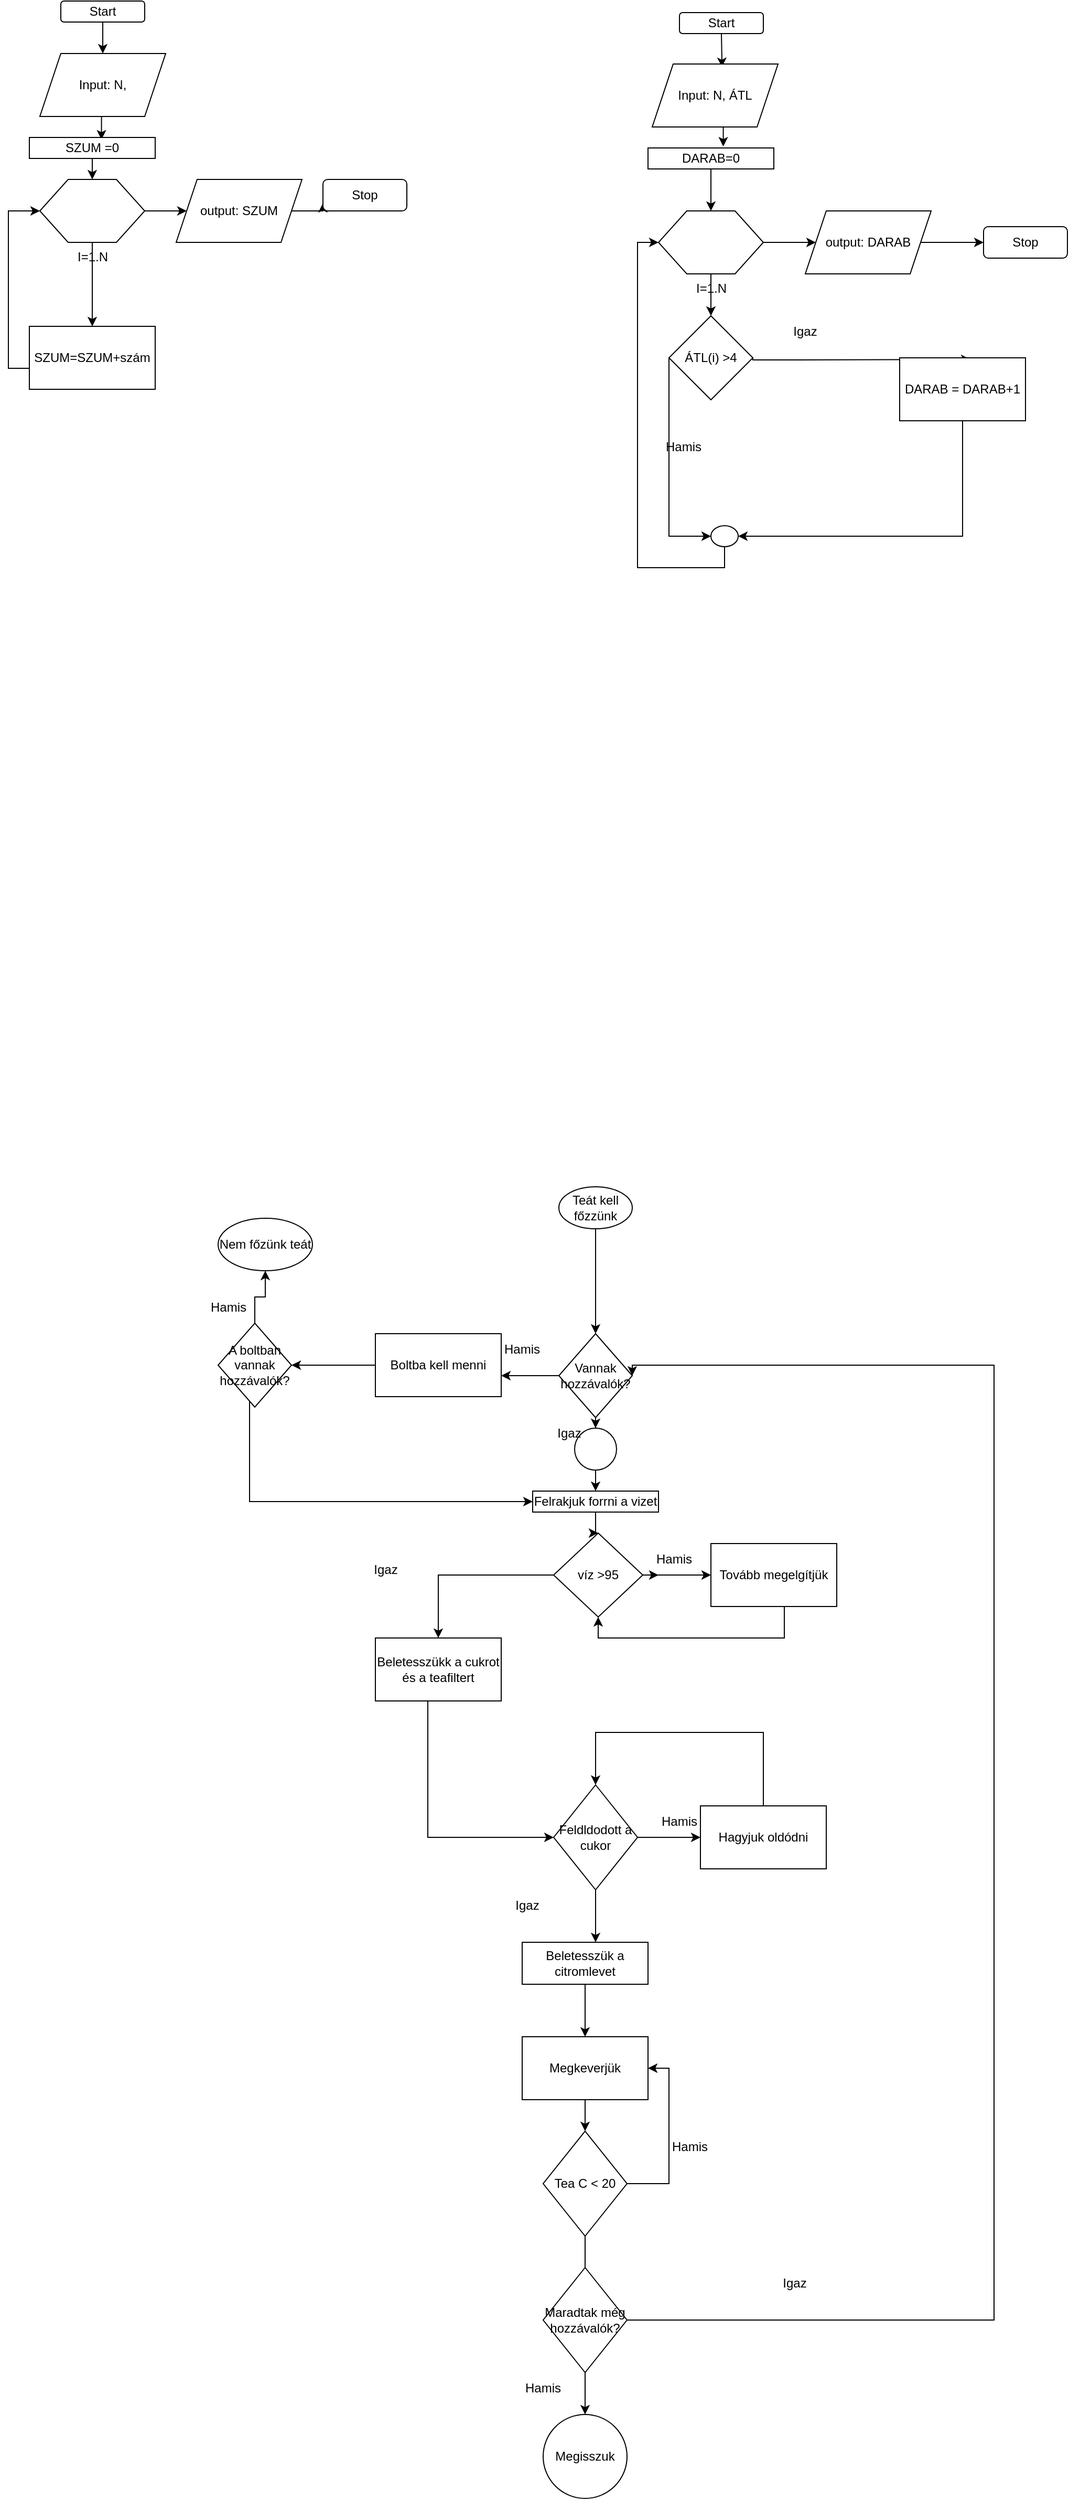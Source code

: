 <mxfile version="21.0.2" type="device"><diagram id="C5RBs43oDa-KdzZeNtuy" name="Page-1"><mxGraphModel dx="1707" dy="2790" grid="1" gridSize="10" guides="1" tooltips="1" connect="1" arrows="1" fold="1" page="1" pageScale="1" pageWidth="827" pageHeight="1169" math="0" shadow="0"><root><mxCell id="WIyWlLk6GJQsqaUBKTNV-0"/><mxCell id="WIyWlLk6GJQsqaUBKTNV-1" parent="WIyWlLk6GJQsqaUBKTNV-0"/><mxCell id="rOO5CHXvvySD034edrxH-0" style="edgeStyle=orthogonalEdgeStyle;rounded=0;orthogonalLoop=1;jettySize=auto;html=1;entryX=0.5;entryY=0;entryDx=0;entryDy=0;" edge="1" parent="WIyWlLk6GJQsqaUBKTNV-1" source="9MUrshW4TVec4umQDPgR-8" target="9MUrshW4TVec4umQDPgR-9"><mxGeometry relative="1" as="geometry"/></mxCell><mxCell id="9MUrshW4TVec4umQDPgR-8" value="Teát kell főzzünk" style="ellipse;whiteSpace=wrap;html=1;" parent="WIyWlLk6GJQsqaUBKTNV-1" vertex="1"><mxGeometry x="235" y="-50" width="70" height="40" as="geometry"/></mxCell><mxCell id="9MUrshW4TVec4umQDPgR-19" value="" style="edgeStyle=orthogonalEdgeStyle;rounded=0;orthogonalLoop=1;jettySize=auto;html=1;" parent="WIyWlLk6GJQsqaUBKTNV-1" source="9MUrshW4TVec4umQDPgR-9" target="9MUrshW4TVec4umQDPgR-18" edge="1"><mxGeometry relative="1" as="geometry"/></mxCell><mxCell id="rOO5CHXvvySD034edrxH-21" value="" style="edgeStyle=orthogonalEdgeStyle;rounded=0;orthogonalLoop=1;jettySize=auto;html=1;" edge="1" parent="WIyWlLk6GJQsqaUBKTNV-1" source="9MUrshW4TVec4umQDPgR-9"><mxGeometry relative="1" as="geometry"><mxPoint x="180" y="130" as="targetPoint"/></mxGeometry></mxCell><mxCell id="9MUrshW4TVec4umQDPgR-9" value="Vannak hozzávalók?" style="rhombus;whiteSpace=wrap;html=1;" parent="WIyWlLk6GJQsqaUBKTNV-1" vertex="1"><mxGeometry x="235" y="90" width="70" height="80" as="geometry"/></mxCell><mxCell id="9MUrshW4TVec4umQDPgR-77" style="edgeStyle=orthogonalEdgeStyle;rounded=0;orthogonalLoop=1;jettySize=auto;html=1;exitX=1;exitY=1;exitDx=0;exitDy=0;entryX=0.5;entryY=0;entryDx=0;entryDy=0;" parent="WIyWlLk6GJQsqaUBKTNV-1" source="9MUrshW4TVec4umQDPgR-18" target="9MUrshW4TVec4umQDPgR-72" edge="1"><mxGeometry relative="1" as="geometry"/></mxCell><mxCell id="9MUrshW4TVec4umQDPgR-18" value="" style="ellipse;whiteSpace=wrap;html=1;" parent="WIyWlLk6GJQsqaUBKTNV-1" vertex="1"><mxGeometry x="250" y="180" width="40" height="40" as="geometry"/></mxCell><mxCell id="9MUrshW4TVec4umQDPgR-29" value="" style="edgeStyle=orthogonalEdgeStyle;rounded=0;orthogonalLoop=1;jettySize=auto;html=1;" parent="WIyWlLk6GJQsqaUBKTNV-1" source="9MUrshW4TVec4umQDPgR-22" target="9MUrshW4TVec4umQDPgR-28" edge="1"><mxGeometry relative="1" as="geometry"/></mxCell><mxCell id="9MUrshW4TVec4umQDPgR-38" style="edgeStyle=orthogonalEdgeStyle;rounded=0;orthogonalLoop=1;jettySize=auto;html=1;exitX=1;exitY=0.5;exitDx=0;exitDy=0;" parent="WIyWlLk6GJQsqaUBKTNV-1" source="9MUrshW4TVec4umQDPgR-22" edge="1"><mxGeometry relative="1" as="geometry"><mxPoint x="330" y="320" as="targetPoint"/></mxGeometry></mxCell><mxCell id="rOO5CHXvvySD034edrxH-3" style="edgeStyle=orthogonalEdgeStyle;rounded=0;orthogonalLoop=1;jettySize=auto;html=1;entryX=0.5;entryY=0;entryDx=0;entryDy=0;" edge="1" parent="WIyWlLk6GJQsqaUBKTNV-1" source="9MUrshW4TVec4umQDPgR-22" target="9MUrshW4TVec4umQDPgR-33"><mxGeometry relative="1" as="geometry"><mxPoint x="120" y="320" as="targetPoint"/></mxGeometry></mxCell><mxCell id="9MUrshW4TVec4umQDPgR-22" value="víz &amp;gt;95" style="rhombus;whiteSpace=wrap;html=1;" parent="WIyWlLk6GJQsqaUBKTNV-1" vertex="1"><mxGeometry x="230" y="280" width="85" height="80" as="geometry"/></mxCell><mxCell id="9MUrshW4TVec4umQDPgR-24" value="Igaz" style="text;html=1;strokeColor=none;fillColor=none;align=center;verticalAlign=middle;whiteSpace=wrap;rounded=0;" parent="WIyWlLk6GJQsqaUBKTNV-1" vertex="1"><mxGeometry x="215" y="170" width="60" height="30" as="geometry"/></mxCell><mxCell id="9MUrshW4TVec4umQDPgR-27" value="Hamis" style="text;html=1;strokeColor=none;fillColor=none;align=center;verticalAlign=middle;whiteSpace=wrap;rounded=0;" parent="WIyWlLk6GJQsqaUBKTNV-1" vertex="1"><mxGeometry x="330" y="850" width="60" height="30" as="geometry"/></mxCell><mxCell id="rOO5CHXvvySD034edrxH-4" style="edgeStyle=orthogonalEdgeStyle;rounded=0;orthogonalLoop=1;jettySize=auto;html=1;entryX=0.5;entryY=1;entryDx=0;entryDy=0;" edge="1" parent="WIyWlLk6GJQsqaUBKTNV-1" source="9MUrshW4TVec4umQDPgR-28" target="9MUrshW4TVec4umQDPgR-22"><mxGeometry relative="1" as="geometry"><mxPoint x="440" y="390" as="targetPoint"/><Array as="points"><mxPoint x="450" y="380"/><mxPoint x="273" y="380"/></Array></mxGeometry></mxCell><mxCell id="9MUrshW4TVec4umQDPgR-28" value="Tovább megelgítjük" style="whiteSpace=wrap;html=1;" parent="WIyWlLk6GJQsqaUBKTNV-1" vertex="1"><mxGeometry x="380" y="290" width="120" height="60" as="geometry"/></mxCell><mxCell id="9MUrshW4TVec4umQDPgR-43" value="" style="edgeStyle=orthogonalEdgeStyle;rounded=0;orthogonalLoop=1;jettySize=auto;html=1;" parent="WIyWlLk6GJQsqaUBKTNV-1" source="9MUrshW4TVec4umQDPgR-33" target="9MUrshW4TVec4umQDPgR-42" edge="1"><mxGeometry relative="1" as="geometry"><Array as="points"><mxPoint x="110" y="570"/></Array></mxGeometry></mxCell><mxCell id="9MUrshW4TVec4umQDPgR-33" value="Beletesszükk a cukrot és a teafiltert" style="whiteSpace=wrap;html=1;" parent="WIyWlLk6GJQsqaUBKTNV-1" vertex="1"><mxGeometry x="60" y="380" width="120" height="60" as="geometry"/></mxCell><mxCell id="9MUrshW4TVec4umQDPgR-36" value="Hamis" style="text;html=1;strokeColor=none;fillColor=none;align=center;verticalAlign=middle;whiteSpace=wrap;rounded=0;" parent="WIyWlLk6GJQsqaUBKTNV-1" vertex="1"><mxGeometry x="315" y="290" width="60" height="30" as="geometry"/></mxCell><mxCell id="9MUrshW4TVec4umQDPgR-45" value="" style="edgeStyle=orthogonalEdgeStyle;rounded=0;orthogonalLoop=1;jettySize=auto;html=1;" parent="WIyWlLk6GJQsqaUBKTNV-1" source="9MUrshW4TVec4umQDPgR-42" target="9MUrshW4TVec4umQDPgR-44" edge="1"><mxGeometry relative="1" as="geometry"/></mxCell><mxCell id="9MUrshW4TVec4umQDPgR-47" value="" style="edgeStyle=orthogonalEdgeStyle;rounded=0;orthogonalLoop=1;jettySize=auto;html=1;entryX=0.5;entryY=0;entryDx=0;entryDy=0;" parent="WIyWlLk6GJQsqaUBKTNV-1" source="9MUrshW4TVec4umQDPgR-42" edge="1"><mxGeometry relative="1" as="geometry"><mxPoint x="270" y="670" as="targetPoint"/></mxGeometry></mxCell><mxCell id="9MUrshW4TVec4umQDPgR-42" value="Feldldodott a cukor" style="rhombus;whiteSpace=wrap;html=1;" parent="WIyWlLk6GJQsqaUBKTNV-1" vertex="1"><mxGeometry x="230" y="520" width="80" height="100" as="geometry"/></mxCell><mxCell id="9MUrshW4TVec4umQDPgR-78" style="edgeStyle=orthogonalEdgeStyle;rounded=0;orthogonalLoop=1;jettySize=auto;html=1;exitX=0.5;exitY=0;exitDx=0;exitDy=0;entryX=0.5;entryY=0;entryDx=0;entryDy=0;" parent="WIyWlLk6GJQsqaUBKTNV-1" source="9MUrshW4TVec4umQDPgR-44" target="9MUrshW4TVec4umQDPgR-42" edge="1"><mxGeometry relative="1" as="geometry"><Array as="points"><mxPoint x="430" y="470"/><mxPoint x="270" y="470"/></Array></mxGeometry></mxCell><mxCell id="9MUrshW4TVec4umQDPgR-44" value="Hagyjuk oldódni" style="whiteSpace=wrap;html=1;" parent="WIyWlLk6GJQsqaUBKTNV-1" vertex="1"><mxGeometry x="370" y="540" width="120" height="60" as="geometry"/></mxCell><mxCell id="rOO5CHXvvySD034edrxH-7" style="edgeStyle=orthogonalEdgeStyle;rounded=0;orthogonalLoop=1;jettySize=auto;html=1;entryX=0.5;entryY=0;entryDx=0;entryDy=0;" edge="1" parent="WIyWlLk6GJQsqaUBKTNV-1" source="9MUrshW4TVec4umQDPgR-54" target="rOO5CHXvvySD034edrxH-6"><mxGeometry relative="1" as="geometry"/></mxCell><mxCell id="9MUrshW4TVec4umQDPgR-54" value="Beletesszük a citromlevet" style="whiteSpace=wrap;html=1;" parent="WIyWlLk6GJQsqaUBKTNV-1" vertex="1"><mxGeometry x="200" y="670" width="120" height="40" as="geometry"/></mxCell><mxCell id="9MUrshW4TVec4umQDPgR-76" style="edgeStyle=orthogonalEdgeStyle;rounded=0;orthogonalLoop=1;jettySize=auto;html=1;entryX=0.5;entryY=0;entryDx=0;entryDy=0;" parent="WIyWlLk6GJQsqaUBKTNV-1" source="9MUrshW4TVec4umQDPgR-72" target="9MUrshW4TVec4umQDPgR-22" edge="1"><mxGeometry relative="1" as="geometry"/></mxCell><mxCell id="9MUrshW4TVec4umQDPgR-72" value="Felrakjuk forrni a vizet" style="rounded=0;whiteSpace=wrap;html=1;" parent="WIyWlLk6GJQsqaUBKTNV-1" vertex="1"><mxGeometry x="210" y="240" width="120" height="20" as="geometry"/></mxCell><mxCell id="9MUrshW4TVec4umQDPgR-84" style="edgeStyle=orthogonalEdgeStyle;rounded=0;orthogonalLoop=1;jettySize=auto;html=1;exitX=0.5;exitY=1;exitDx=0;exitDy=0;entryX=0.555;entryY=0.048;entryDx=0;entryDy=0;entryPerimeter=0;" parent="WIyWlLk6GJQsqaUBKTNV-1" source="9MUrshW4TVec4umQDPgR-82" target="9MUrshW4TVec4umQDPgR-83" edge="1"><mxGeometry relative="1" as="geometry"/></mxCell><mxCell id="9MUrshW4TVec4umQDPgR-82" value="Start" style="rounded=1;whiteSpace=wrap;html=1;" parent="WIyWlLk6GJQsqaUBKTNV-1" vertex="1"><mxGeometry x="350" y="-1169" width="80" height="20" as="geometry"/></mxCell><mxCell id="9MUrshW4TVec4umQDPgR-86" style="edgeStyle=orthogonalEdgeStyle;rounded=0;orthogonalLoop=1;jettySize=auto;html=1;exitX=0.5;exitY=1;exitDx=0;exitDy=0;entryX=0.598;entryY=-0.069;entryDx=0;entryDy=0;entryPerimeter=0;" parent="WIyWlLk6GJQsqaUBKTNV-1" source="9MUrshW4TVec4umQDPgR-83" target="9MUrshW4TVec4umQDPgR-85" edge="1"><mxGeometry relative="1" as="geometry"/></mxCell><mxCell id="9MUrshW4TVec4umQDPgR-83" value="Input: N, ÁTL" style="shape=parallelogram;perimeter=parallelogramPerimeter;whiteSpace=wrap;html=1;fixedSize=1;" parent="WIyWlLk6GJQsqaUBKTNV-1" vertex="1"><mxGeometry x="324" y="-1120" width="120" height="60" as="geometry"/></mxCell><mxCell id="9MUrshW4TVec4umQDPgR-88" style="edgeStyle=orthogonalEdgeStyle;rounded=0;orthogonalLoop=1;jettySize=auto;html=1;exitX=0.5;exitY=1;exitDx=0;exitDy=0;entryX=0.5;entryY=0;entryDx=0;entryDy=0;" parent="WIyWlLk6GJQsqaUBKTNV-1" source="9MUrshW4TVec4umQDPgR-85" target="9MUrshW4TVec4umQDPgR-87" edge="1"><mxGeometry relative="1" as="geometry"/></mxCell><mxCell id="9MUrshW4TVec4umQDPgR-85" value="DARAB=0" style="rounded=0;whiteSpace=wrap;html=1;" parent="WIyWlLk6GJQsqaUBKTNV-1" vertex="1"><mxGeometry x="320" y="-1040" width="120" height="20" as="geometry"/></mxCell><mxCell id="9MUrshW4TVec4umQDPgR-90" style="edgeStyle=orthogonalEdgeStyle;rounded=0;orthogonalLoop=1;jettySize=auto;html=1;exitX=0.5;exitY=1;exitDx=0;exitDy=0;entryX=0.5;entryY=0;entryDx=0;entryDy=0;" parent="WIyWlLk6GJQsqaUBKTNV-1" source="9MUrshW4TVec4umQDPgR-87" target="9MUrshW4TVec4umQDPgR-89" edge="1"><mxGeometry relative="1" as="geometry"/></mxCell><mxCell id="9MUrshW4TVec4umQDPgR-101" style="edgeStyle=orthogonalEdgeStyle;rounded=0;orthogonalLoop=1;jettySize=auto;html=1;entryX=0;entryY=0.5;entryDx=0;entryDy=0;" parent="WIyWlLk6GJQsqaUBKTNV-1" source="9MUrshW4TVec4umQDPgR-87" target="9MUrshW4TVec4umQDPgR-100" edge="1"><mxGeometry relative="1" as="geometry"/></mxCell><mxCell id="9MUrshW4TVec4umQDPgR-87" value="I=1.N" style="verticalLabelPosition=bottom;verticalAlign=top;html=1;shape=hexagon;perimeter=hexagonPerimeter2;arcSize=6;size=0.27;" parent="WIyWlLk6GJQsqaUBKTNV-1" vertex="1"><mxGeometry x="330" y="-980" width="100" height="60" as="geometry"/></mxCell><mxCell id="9MUrshW4TVec4umQDPgR-92" style="edgeStyle=orthogonalEdgeStyle;rounded=0;orthogonalLoop=1;jettySize=auto;html=1;exitX=1;exitY=0.5;exitDx=0;exitDy=0;entryX=0.563;entryY=0.025;entryDx=0;entryDy=0;entryPerimeter=0;" parent="WIyWlLk6GJQsqaUBKTNV-1" source="9MUrshW4TVec4umQDPgR-89" target="9MUrshW4TVec4umQDPgR-91" edge="1"><mxGeometry relative="1" as="geometry"><Array as="points"><mxPoint x="420" y="-838"/><mxPoint x="460" y="-838"/></Array></mxGeometry></mxCell><mxCell id="9MUrshW4TVec4umQDPgR-97" style="edgeStyle=orthogonalEdgeStyle;rounded=0;orthogonalLoop=1;jettySize=auto;html=1;exitX=0;exitY=0.5;exitDx=0;exitDy=0;entryX=0;entryY=0.5;entryDx=0;entryDy=0;" parent="WIyWlLk6GJQsqaUBKTNV-1" source="9MUrshW4TVec4umQDPgR-89" target="9MUrshW4TVec4umQDPgR-95" edge="1"><mxGeometry relative="1" as="geometry"><Array as="points"><mxPoint x="340" y="-670"/></Array></mxGeometry></mxCell><mxCell id="9MUrshW4TVec4umQDPgR-89" value="ÁTL(i) &amp;gt;4" style="rhombus;whiteSpace=wrap;html=1;" parent="WIyWlLk6GJQsqaUBKTNV-1" vertex="1"><mxGeometry x="340" y="-880" width="80" height="80" as="geometry"/></mxCell><mxCell id="9MUrshW4TVec4umQDPgR-96" style="edgeStyle=orthogonalEdgeStyle;rounded=0;orthogonalLoop=1;jettySize=auto;html=1;exitX=0.5;exitY=1;exitDx=0;exitDy=0;entryX=1;entryY=0.5;entryDx=0;entryDy=0;" parent="WIyWlLk6GJQsqaUBKTNV-1" source="9MUrshW4TVec4umQDPgR-91" target="9MUrshW4TVec4umQDPgR-95" edge="1"><mxGeometry relative="1" as="geometry"/></mxCell><mxCell id="9MUrshW4TVec4umQDPgR-91" value="DARAB = DARAB+1" style="rounded=0;whiteSpace=wrap;html=1;" parent="WIyWlLk6GJQsqaUBKTNV-1" vertex="1"><mxGeometry x="560" y="-840" width="120" height="60" as="geometry"/></mxCell><mxCell id="9MUrshW4TVec4umQDPgR-93" value="Igaz" style="text;html=1;strokeColor=none;fillColor=none;align=center;verticalAlign=middle;whiteSpace=wrap;rounded=0;" parent="WIyWlLk6GJQsqaUBKTNV-1" vertex="1"><mxGeometry x="440" y="-880" width="60" height="30" as="geometry"/></mxCell><mxCell id="9MUrshW4TVec4umQDPgR-98" style="edgeStyle=orthogonalEdgeStyle;rounded=0;orthogonalLoop=1;jettySize=auto;html=1;exitX=0.5;exitY=1;exitDx=0;exitDy=0;entryX=0;entryY=0.5;entryDx=0;entryDy=0;" parent="WIyWlLk6GJQsqaUBKTNV-1" source="9MUrshW4TVec4umQDPgR-95" target="9MUrshW4TVec4umQDPgR-87" edge="1"><mxGeometry relative="1" as="geometry"><mxPoint x="250" y="-960" as="targetPoint"/></mxGeometry></mxCell><mxCell id="9MUrshW4TVec4umQDPgR-95" value="" style="ellipse;whiteSpace=wrap;html=1;" parent="WIyWlLk6GJQsqaUBKTNV-1" vertex="1"><mxGeometry x="380" y="-680" width="26" height="20" as="geometry"/></mxCell><mxCell id="9MUrshW4TVec4umQDPgR-99" value="Hamis" style="text;html=1;strokeColor=none;fillColor=none;align=center;verticalAlign=middle;whiteSpace=wrap;rounded=0;" parent="WIyWlLk6GJQsqaUBKTNV-1" vertex="1"><mxGeometry x="324" y="-770" width="60" height="30" as="geometry"/></mxCell><mxCell id="9MUrshW4TVec4umQDPgR-103" style="edgeStyle=orthogonalEdgeStyle;rounded=0;orthogonalLoop=1;jettySize=auto;html=1;exitX=1;exitY=0.5;exitDx=0;exitDy=0;" parent="WIyWlLk6GJQsqaUBKTNV-1" source="9MUrshW4TVec4umQDPgR-100" target="9MUrshW4TVec4umQDPgR-102" edge="1"><mxGeometry relative="1" as="geometry"/></mxCell><mxCell id="9MUrshW4TVec4umQDPgR-100" value="output: DARAB" style="shape=parallelogram;perimeter=parallelogramPerimeter;whiteSpace=wrap;html=1;fixedSize=1;" parent="WIyWlLk6GJQsqaUBKTNV-1" vertex="1"><mxGeometry x="470" y="-980" width="120" height="60" as="geometry"/></mxCell><mxCell id="9MUrshW4TVec4umQDPgR-102" value="Stop" style="rounded=1;whiteSpace=wrap;html=1;" parent="WIyWlLk6GJQsqaUBKTNV-1" vertex="1"><mxGeometry x="640" y="-965" width="80" height="30" as="geometry"/></mxCell><mxCell id="9MUrshW4TVec4umQDPgR-104" style="edgeStyle=orthogonalEdgeStyle;rounded=0;orthogonalLoop=1;jettySize=auto;html=1;exitX=0.5;exitY=1;exitDx=0;exitDy=0;" parent="WIyWlLk6GJQsqaUBKTNV-1" source="9MUrshW4TVec4umQDPgR-102" target="9MUrshW4TVec4umQDPgR-102" edge="1"><mxGeometry relative="1" as="geometry"/></mxCell><mxCell id="9MUrshW4TVec4umQDPgR-116" style="edgeStyle=orthogonalEdgeStyle;rounded=0;orthogonalLoop=1;jettySize=auto;html=1;exitX=0.5;exitY=1;exitDx=0;exitDy=0;entryX=0.5;entryY=0;entryDx=0;entryDy=0;" parent="WIyWlLk6GJQsqaUBKTNV-1" source="9MUrshW4TVec4umQDPgR-105" target="9MUrshW4TVec4umQDPgR-106" edge="1"><mxGeometry relative="1" as="geometry"/></mxCell><mxCell id="9MUrshW4TVec4umQDPgR-105" value="Start" style="rounded=1;whiteSpace=wrap;html=1;" parent="WIyWlLk6GJQsqaUBKTNV-1" vertex="1"><mxGeometry x="-240" y="-1180" width="80" height="20" as="geometry"/></mxCell><mxCell id="9MUrshW4TVec4umQDPgR-112" style="edgeStyle=orthogonalEdgeStyle;rounded=0;orthogonalLoop=1;jettySize=auto;html=1;exitX=0.5;exitY=1;exitDx=0;exitDy=0;entryX=0.573;entryY=0.1;entryDx=0;entryDy=0;entryPerimeter=0;" parent="WIyWlLk6GJQsqaUBKTNV-1" source="9MUrshW4TVec4umQDPgR-106" target="9MUrshW4TVec4umQDPgR-107" edge="1"><mxGeometry relative="1" as="geometry"/></mxCell><mxCell id="9MUrshW4TVec4umQDPgR-106" value="Input: N," style="shape=parallelogram;perimeter=parallelogramPerimeter;whiteSpace=wrap;html=1;fixedSize=1;" parent="WIyWlLk6GJQsqaUBKTNV-1" vertex="1"><mxGeometry x="-260" y="-1130" width="120" height="60" as="geometry"/></mxCell><mxCell id="9MUrshW4TVec4umQDPgR-113" style="edgeStyle=orthogonalEdgeStyle;rounded=0;orthogonalLoop=1;jettySize=auto;html=1;exitX=0.5;exitY=1;exitDx=0;exitDy=0;entryX=0.5;entryY=0;entryDx=0;entryDy=0;" parent="WIyWlLk6GJQsqaUBKTNV-1" source="9MUrshW4TVec4umQDPgR-107" target="9MUrshW4TVec4umQDPgR-109" edge="1"><mxGeometry relative="1" as="geometry"/></mxCell><mxCell id="9MUrshW4TVec4umQDPgR-107" value="SZUM =0" style="rounded=0;whiteSpace=wrap;html=1;" parent="WIyWlLk6GJQsqaUBKTNV-1" vertex="1"><mxGeometry x="-270" y="-1050" width="120" height="20" as="geometry"/></mxCell><mxCell id="9MUrshW4TVec4umQDPgR-114" style="edgeStyle=orthogonalEdgeStyle;rounded=0;orthogonalLoop=1;jettySize=auto;html=1;exitX=1;exitY=0.5;exitDx=0;exitDy=0;entryX=0;entryY=0.5;entryDx=0;entryDy=0;" parent="WIyWlLk6GJQsqaUBKTNV-1" source="9MUrshW4TVec4umQDPgR-109" target="9MUrshW4TVec4umQDPgR-110" edge="1"><mxGeometry relative="1" as="geometry"/></mxCell><mxCell id="9MUrshW4TVec4umQDPgR-119" style="edgeStyle=orthogonalEdgeStyle;rounded=0;orthogonalLoop=1;jettySize=auto;html=1;exitX=0.5;exitY=1;exitDx=0;exitDy=0;entryX=0.5;entryY=0;entryDx=0;entryDy=0;" parent="WIyWlLk6GJQsqaUBKTNV-1" source="9MUrshW4TVec4umQDPgR-109" target="9MUrshW4TVec4umQDPgR-121" edge="1"><mxGeometry relative="1" as="geometry"><mxPoint x="-220" y="-910" as="targetPoint"/></mxGeometry></mxCell><mxCell id="9MUrshW4TVec4umQDPgR-109" value="I=1.N" style="verticalLabelPosition=bottom;verticalAlign=top;html=1;shape=hexagon;perimeter=hexagonPerimeter2;arcSize=6;size=0.27;" parent="WIyWlLk6GJQsqaUBKTNV-1" vertex="1"><mxGeometry x="-260" y="-1010" width="100" height="60" as="geometry"/></mxCell><mxCell id="9MUrshW4TVec4umQDPgR-115" style="edgeStyle=orthogonalEdgeStyle;rounded=0;orthogonalLoop=1;jettySize=auto;html=1;exitX=1;exitY=0.5;exitDx=0;exitDy=0;entryX=0;entryY=0.75;entryDx=0;entryDy=0;" parent="WIyWlLk6GJQsqaUBKTNV-1" source="9MUrshW4TVec4umQDPgR-110" target="9MUrshW4TVec4umQDPgR-111" edge="1"><mxGeometry relative="1" as="geometry"/></mxCell><mxCell id="9MUrshW4TVec4umQDPgR-110" value="output: SZUM" style="shape=parallelogram;perimeter=parallelogramPerimeter;whiteSpace=wrap;html=1;fixedSize=1;" parent="WIyWlLk6GJQsqaUBKTNV-1" vertex="1"><mxGeometry x="-130" y="-1010" width="120" height="60" as="geometry"/></mxCell><mxCell id="9MUrshW4TVec4umQDPgR-111" value="Stop" style="rounded=1;whiteSpace=wrap;html=1;" parent="WIyWlLk6GJQsqaUBKTNV-1" vertex="1"><mxGeometry x="10" y="-1010" width="80" height="30" as="geometry"/></mxCell><mxCell id="9MUrshW4TVec4umQDPgR-126" style="edgeStyle=orthogonalEdgeStyle;rounded=0;orthogonalLoop=1;jettySize=auto;html=1;entryX=0;entryY=0.5;entryDx=0;entryDy=0;" parent="WIyWlLk6GJQsqaUBKTNV-1" source="9MUrshW4TVec4umQDPgR-121" target="9MUrshW4TVec4umQDPgR-109" edge="1"><mxGeometry relative="1" as="geometry"><Array as="points"><mxPoint x="-290" y="-830"/><mxPoint x="-290" y="-980"/></Array></mxGeometry></mxCell><mxCell id="9MUrshW4TVec4umQDPgR-121" value="SZUM=SZUM+szám" style="rounded=0;whiteSpace=wrap;html=1;" parent="WIyWlLk6GJQsqaUBKTNV-1" vertex="1"><mxGeometry x="-270" y="-870" width="120" height="60" as="geometry"/></mxCell><mxCell id="rOO5CHXvvySD034edrxH-9" value="" style="edgeStyle=orthogonalEdgeStyle;rounded=0;orthogonalLoop=1;jettySize=auto;html=1;entryX=1;entryY=0.5;entryDx=0;entryDy=0;" edge="1" parent="WIyWlLk6GJQsqaUBKTNV-1" source="rOO5CHXvvySD034edrxH-5" target="rOO5CHXvvySD034edrxH-6"><mxGeometry relative="1" as="geometry"><mxPoint x="360" y="890" as="targetPoint"/><Array as="points"><mxPoint x="340" y="900"/><mxPoint x="340" y="790"/></Array></mxGeometry></mxCell><mxCell id="rOO5CHXvvySD034edrxH-11" style="edgeStyle=orthogonalEdgeStyle;rounded=0;orthogonalLoop=1;jettySize=auto;html=1;entryX=0.5;entryY=0;entryDx=0;entryDy=0;" edge="1" parent="WIyWlLk6GJQsqaUBKTNV-1" source="rOO5CHXvvySD034edrxH-5"><mxGeometry relative="1" as="geometry"><mxPoint x="260" y="1010" as="targetPoint"/></mxGeometry></mxCell><mxCell id="rOO5CHXvvySD034edrxH-5" value="Tea C &amp;lt; 20" style="rhombus;whiteSpace=wrap;html=1;" vertex="1" parent="WIyWlLk6GJQsqaUBKTNV-1"><mxGeometry x="220" y="850" width="80" height="100" as="geometry"/></mxCell><mxCell id="rOO5CHXvvySD034edrxH-10" style="edgeStyle=orthogonalEdgeStyle;rounded=0;orthogonalLoop=1;jettySize=auto;html=1;entryX=0.5;entryY=0;entryDx=0;entryDy=0;" edge="1" parent="WIyWlLk6GJQsqaUBKTNV-1" source="rOO5CHXvvySD034edrxH-6" target="rOO5CHXvvySD034edrxH-5"><mxGeometry relative="1" as="geometry"/></mxCell><mxCell id="rOO5CHXvvySD034edrxH-6" value="Megkeverjük" style="whiteSpace=wrap;html=1;" vertex="1" parent="WIyWlLk6GJQsqaUBKTNV-1"><mxGeometry x="200" y="760" width="120" height="60" as="geometry"/></mxCell><mxCell id="rOO5CHXvvySD034edrxH-13" style="edgeStyle=orthogonalEdgeStyle;rounded=0;orthogonalLoop=1;jettySize=auto;html=1;entryX=1;entryY=0.5;entryDx=0;entryDy=0;" edge="1" parent="WIyWlLk6GJQsqaUBKTNV-1" source="rOO5CHXvvySD034edrxH-12" target="9MUrshW4TVec4umQDPgR-9"><mxGeometry relative="1" as="geometry"><mxPoint x="600" y="120" as="targetPoint"/><Array as="points"><mxPoint x="650" y="1030"/><mxPoint x="650" y="120"/><mxPoint x="305" y="120"/></Array></mxGeometry></mxCell><mxCell id="rOO5CHXvvySD034edrxH-15" value="" style="edgeStyle=orthogonalEdgeStyle;rounded=0;orthogonalLoop=1;jettySize=auto;html=1;" edge="1" parent="WIyWlLk6GJQsqaUBKTNV-1" source="rOO5CHXvvySD034edrxH-12" target="rOO5CHXvvySD034edrxH-14"><mxGeometry relative="1" as="geometry"/></mxCell><mxCell id="rOO5CHXvvySD034edrxH-12" value="Maradtak még hozzávalók?" style="rhombus;whiteSpace=wrap;html=1;" vertex="1" parent="WIyWlLk6GJQsqaUBKTNV-1"><mxGeometry x="220" y="980" width="80" height="100" as="geometry"/></mxCell><mxCell id="rOO5CHXvvySD034edrxH-14" value="Megisszuk" style="ellipse;whiteSpace=wrap;html=1;" vertex="1" parent="WIyWlLk6GJQsqaUBKTNV-1"><mxGeometry x="220" y="1120" width="80" height="80" as="geometry"/></mxCell><mxCell id="rOO5CHXvvySD034edrxH-16" value="Hamis" style="text;html=1;strokeColor=none;fillColor=none;align=center;verticalAlign=middle;whiteSpace=wrap;rounded=0;" vertex="1" parent="WIyWlLk6GJQsqaUBKTNV-1"><mxGeometry x="320" y="540" width="60" height="30" as="geometry"/></mxCell><mxCell id="rOO5CHXvvySD034edrxH-19" value="Hamis" style="text;html=1;strokeColor=none;fillColor=none;align=center;verticalAlign=middle;whiteSpace=wrap;rounded=0;" vertex="1" parent="WIyWlLk6GJQsqaUBKTNV-1"><mxGeometry x="190" y="1080" width="60" height="30" as="geometry"/></mxCell><mxCell id="rOO5CHXvvySD034edrxH-23" style="edgeStyle=orthogonalEdgeStyle;rounded=0;orthogonalLoop=1;jettySize=auto;html=1;entryX=0;entryY=0.5;entryDx=0;entryDy=0;" edge="1" parent="WIyWlLk6GJQsqaUBKTNV-1" source="rOO5CHXvvySD034edrxH-22" target="9MUrshW4TVec4umQDPgR-72"><mxGeometry relative="1" as="geometry"><Array as="points"><mxPoint x="-60" y="250"/></Array></mxGeometry></mxCell><mxCell id="rOO5CHXvvySD034edrxH-31" style="edgeStyle=orthogonalEdgeStyle;rounded=0;orthogonalLoop=1;jettySize=auto;html=1;exitX=0.5;exitY=0;exitDx=0;exitDy=0;" edge="1" parent="WIyWlLk6GJQsqaUBKTNV-1" source="rOO5CHXvvySD034edrxH-22" target="rOO5CHXvvySD034edrxH-30"><mxGeometry relative="1" as="geometry"/></mxCell><mxCell id="rOO5CHXvvySD034edrxH-22" value="A boltban vannak hozzávalók?" style="rhombus;whiteSpace=wrap;html=1;" vertex="1" parent="WIyWlLk6GJQsqaUBKTNV-1"><mxGeometry x="-90" y="80" width="70" height="80" as="geometry"/></mxCell><mxCell id="rOO5CHXvvySD034edrxH-24" value="Hamis" style="text;html=1;strokeColor=none;fillColor=none;align=center;verticalAlign=middle;whiteSpace=wrap;rounded=0;" vertex="1" parent="WIyWlLk6GJQsqaUBKTNV-1"><mxGeometry x="170" y="90" width="60" height="30" as="geometry"/></mxCell><mxCell id="rOO5CHXvvySD034edrxH-28" style="edgeStyle=orthogonalEdgeStyle;rounded=0;orthogonalLoop=1;jettySize=auto;html=1;entryX=1;entryY=0.5;entryDx=0;entryDy=0;" edge="1" parent="WIyWlLk6GJQsqaUBKTNV-1" source="rOO5CHXvvySD034edrxH-27" target="rOO5CHXvvySD034edrxH-22"><mxGeometry relative="1" as="geometry"/></mxCell><mxCell id="rOO5CHXvvySD034edrxH-27" value="Boltba kell menni" style="rounded=0;whiteSpace=wrap;html=1;" vertex="1" parent="WIyWlLk6GJQsqaUBKTNV-1"><mxGeometry x="60" y="90" width="120" height="60" as="geometry"/></mxCell><mxCell id="rOO5CHXvvySD034edrxH-29" value="Hamis" style="text;html=1;strokeColor=none;fillColor=none;align=center;verticalAlign=middle;whiteSpace=wrap;rounded=0;" vertex="1" parent="WIyWlLk6GJQsqaUBKTNV-1"><mxGeometry x="-110" y="50" width="60" height="30" as="geometry"/></mxCell><mxCell id="rOO5CHXvvySD034edrxH-30" value="Nem főzünk teát" style="ellipse;whiteSpace=wrap;html=1;" vertex="1" parent="WIyWlLk6GJQsqaUBKTNV-1"><mxGeometry x="-90" y="-20" width="90" height="50" as="geometry"/></mxCell><mxCell id="rOO5CHXvvySD034edrxH-33" value="Igaz" style="text;html=1;strokeColor=none;fillColor=none;align=center;verticalAlign=middle;whiteSpace=wrap;rounded=0;" vertex="1" parent="WIyWlLk6GJQsqaUBKTNV-1"><mxGeometry x="40" y="300" width="60" height="30" as="geometry"/></mxCell><mxCell id="rOO5CHXvvySD034edrxH-35" value="Igaz" style="text;html=1;strokeColor=none;fillColor=none;align=center;verticalAlign=middle;whiteSpace=wrap;rounded=0;" vertex="1" parent="WIyWlLk6GJQsqaUBKTNV-1"><mxGeometry x="175" y="620" width="60" height="30" as="geometry"/></mxCell><mxCell id="rOO5CHXvvySD034edrxH-36" value="Igaz" style="text;html=1;strokeColor=none;fillColor=none;align=center;verticalAlign=middle;whiteSpace=wrap;rounded=0;" vertex="1" parent="WIyWlLk6GJQsqaUBKTNV-1"><mxGeometry x="430" y="980" width="60" height="30" as="geometry"/></mxCell></root></mxGraphModel></diagram></mxfile>